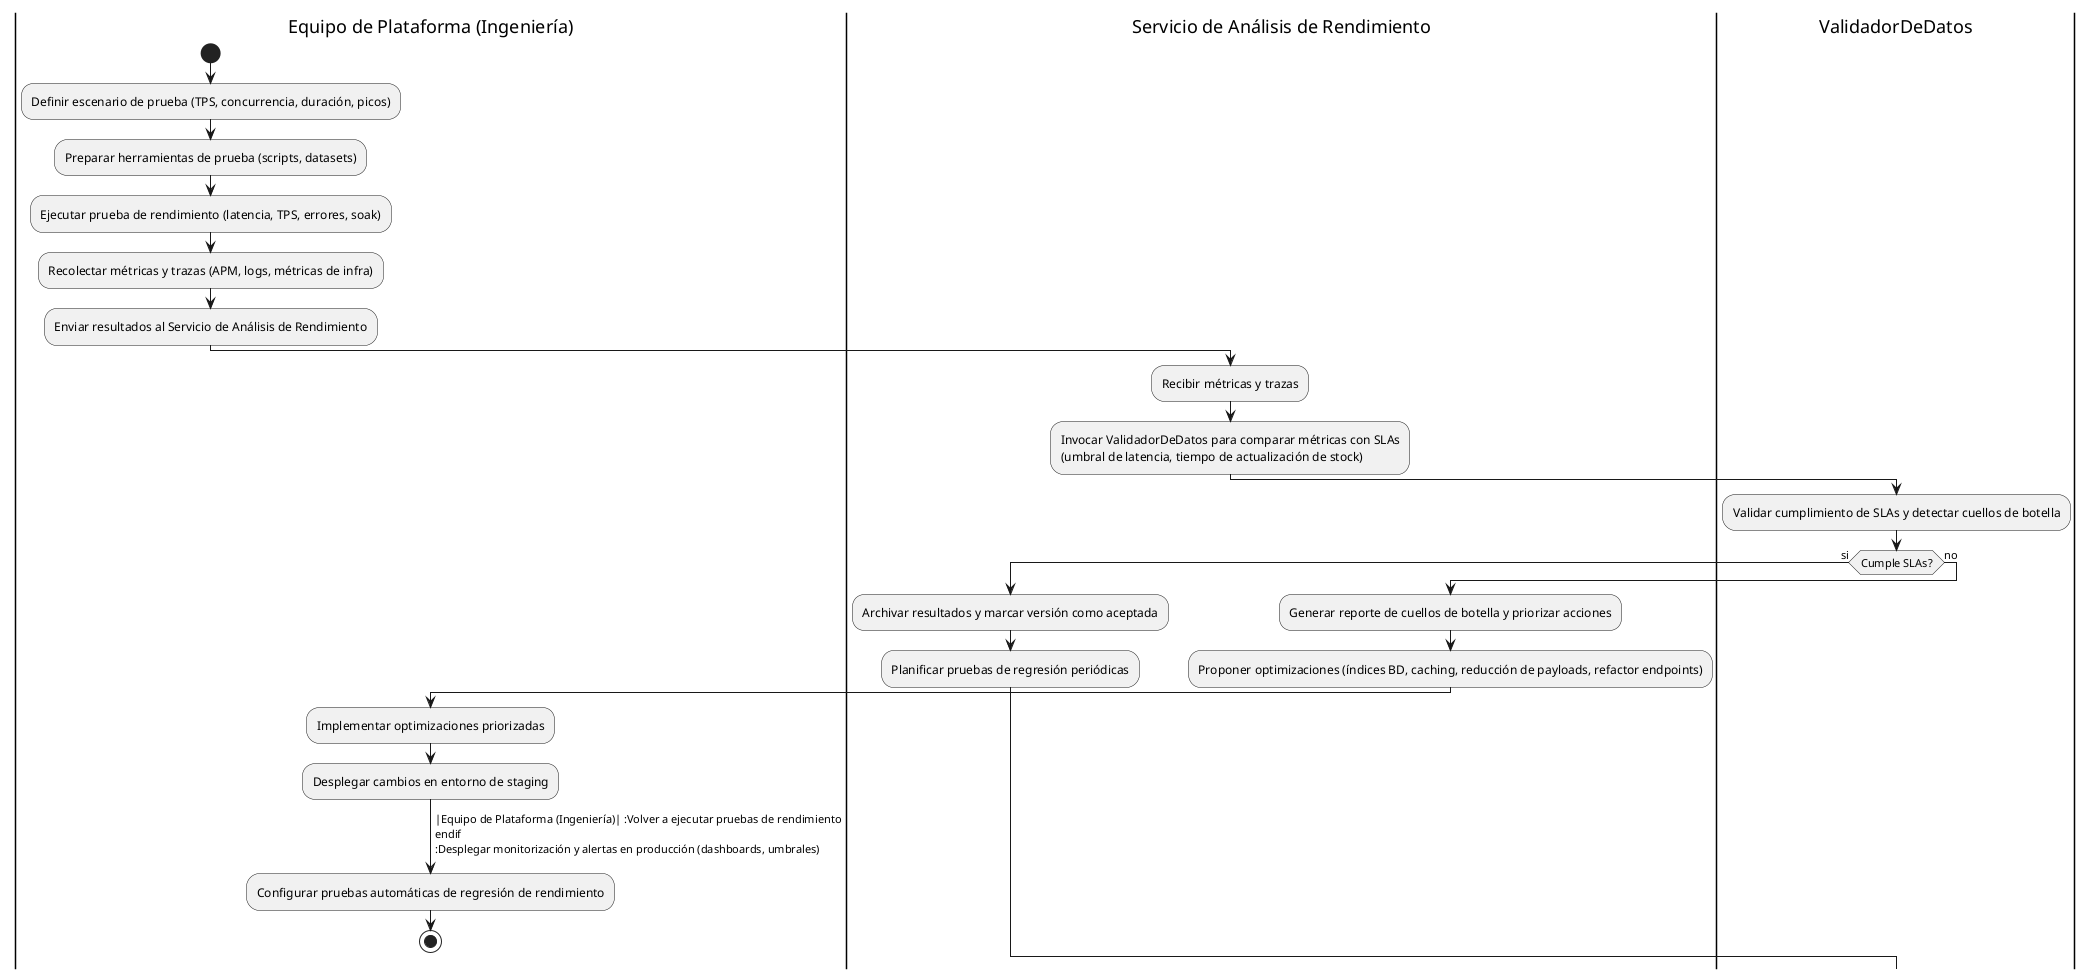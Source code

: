 @startuml
|Equipo de Plataforma (Ingeniería)|
start
:Definir escenario de prueba (TPS, concurrencia, duración, picos);
:Preparar herramientas de prueba (scripts, datasets);
:Ejecutar prueba de rendimiento (latencia, TPS, errores, soak);
:Recolectar métricas y trazas (APM, logs, métricas de infra);
:Enviar resultados al Servicio de Análisis de Rendimiento;
|Servicio de Análisis de Rendimiento|
:Recibir métricas y trazas;
:Invocar ValidadorDeDatos para comparar métricas con SLAs\n(umbral de latencia, tiempo de actualización de stock);
|ValidadorDeDatos|
:Validar cumplimiento de SLAs y detectar cuellos de botella;
if (Cumple SLAs?) then (si)
  |Servicio de Análisis de Rendimiento|
  :Archivar resultados y marcar versión como aceptada;
  :Planificar pruebas de regresión periódicas;
else (no)
  |Servicio de Análisis de Rendimiento|
  :Generar reporte de cuellos de botella y priorizar acciones;
  :Proponer optimizaciones (índices BD, caching, reducción de payloads, refactor endpoints);
  |Equipo de Plataforma (Ingeniería)|
  :Implementar optimizaciones priorizadas;
  :Desplegar cambios en entorno de staging;
  ->|Equipo de Plataforma (Ingeniería)| :Volver a ejecutar pruebas de rendimiento
endif
:Desplegar monitorización y alertas en producción (dashboards, umbrales);
:Configurar pruebas automáticas de regresión de rendimiento;
stop
@enduml
